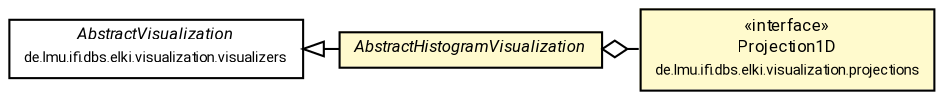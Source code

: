 #!/usr/local/bin/dot
#
# Class diagram 
# Generated by UMLGraph version R5_7_2-60-g0e99a6 (http://www.spinellis.gr/umlgraph/)
#

digraph G {
	graph [fontnames="svg"]
	edge [fontname="Roboto",fontsize=7,labelfontname="Roboto",labelfontsize=7,color="black"];
	node [fontname="Roboto",fontcolor="black",fontsize=8,shape=plaintext,margin=0,width=0,height=0];
	nodesep=0.15;
	ranksep=0.25;
	rankdir=LR;
	// de.lmu.ifi.dbs.elki.visualization.projections.Projection1D
	c1070693 [label=<<table title="de.lmu.ifi.dbs.elki.visualization.projections.Projection1D" border="0" cellborder="1" cellspacing="0" cellpadding="2" bgcolor="LemonChiffon" href="../../projections/Projection1D.html" target="_parent">
		<tr><td><table border="0" cellspacing="0" cellpadding="1">
		<tr><td align="center" balign="center"> &#171;interface&#187; </td></tr>
		<tr><td align="center" balign="center"> <font face="Roboto">Projection1D</font> </td></tr>
		<tr><td align="center" balign="center"> <font face="Roboto" point-size="7.0">de.lmu.ifi.dbs.elki.visualization.projections</font> </td></tr>
		</table></td></tr>
		</table>>, URL="../../projections/Projection1D.html"];
	// de.lmu.ifi.dbs.elki.visualization.visualizers.histogram.AbstractHistogramVisualization
	c1070717 [label=<<table title="de.lmu.ifi.dbs.elki.visualization.visualizers.histogram.AbstractHistogramVisualization" border="0" cellborder="1" cellspacing="0" cellpadding="2" bgcolor="lemonChiffon" href="AbstractHistogramVisualization.html" target="_parent">
		<tr><td><table border="0" cellspacing="0" cellpadding="1">
		<tr><td align="center" balign="center"> <font face="Roboto"><i>AbstractHistogramVisualization</i></font> </td></tr>
		</table></td></tr>
		</table>>, URL="AbstractHistogramVisualization.html"];
	// de.lmu.ifi.dbs.elki.visualization.visualizers.AbstractVisualization
	c1070832 [label=<<table title="de.lmu.ifi.dbs.elki.visualization.visualizers.AbstractVisualization" border="0" cellborder="1" cellspacing="0" cellpadding="2" href="../AbstractVisualization.html" target="_parent">
		<tr><td><table border="0" cellspacing="0" cellpadding="1">
		<tr><td align="center" balign="center"> <font face="Roboto"><i>AbstractVisualization</i></font> </td></tr>
		<tr><td align="center" balign="center"> <font face="Roboto" point-size="7.0">de.lmu.ifi.dbs.elki.visualization.visualizers</font> </td></tr>
		</table></td></tr>
		</table>>, URL="../AbstractVisualization.html"];
	// de.lmu.ifi.dbs.elki.visualization.visualizers.histogram.AbstractHistogramVisualization extends de.lmu.ifi.dbs.elki.visualization.visualizers.AbstractVisualization
	c1070832 -> c1070717 [arrowtail=empty,dir=back,weight=10];
	// de.lmu.ifi.dbs.elki.visualization.visualizers.histogram.AbstractHistogramVisualization has de.lmu.ifi.dbs.elki.visualization.projections.Projection1D
	c1070717 -> c1070693 [arrowhead=none,arrowtail=ediamond,dir=back,weight=4];
}

